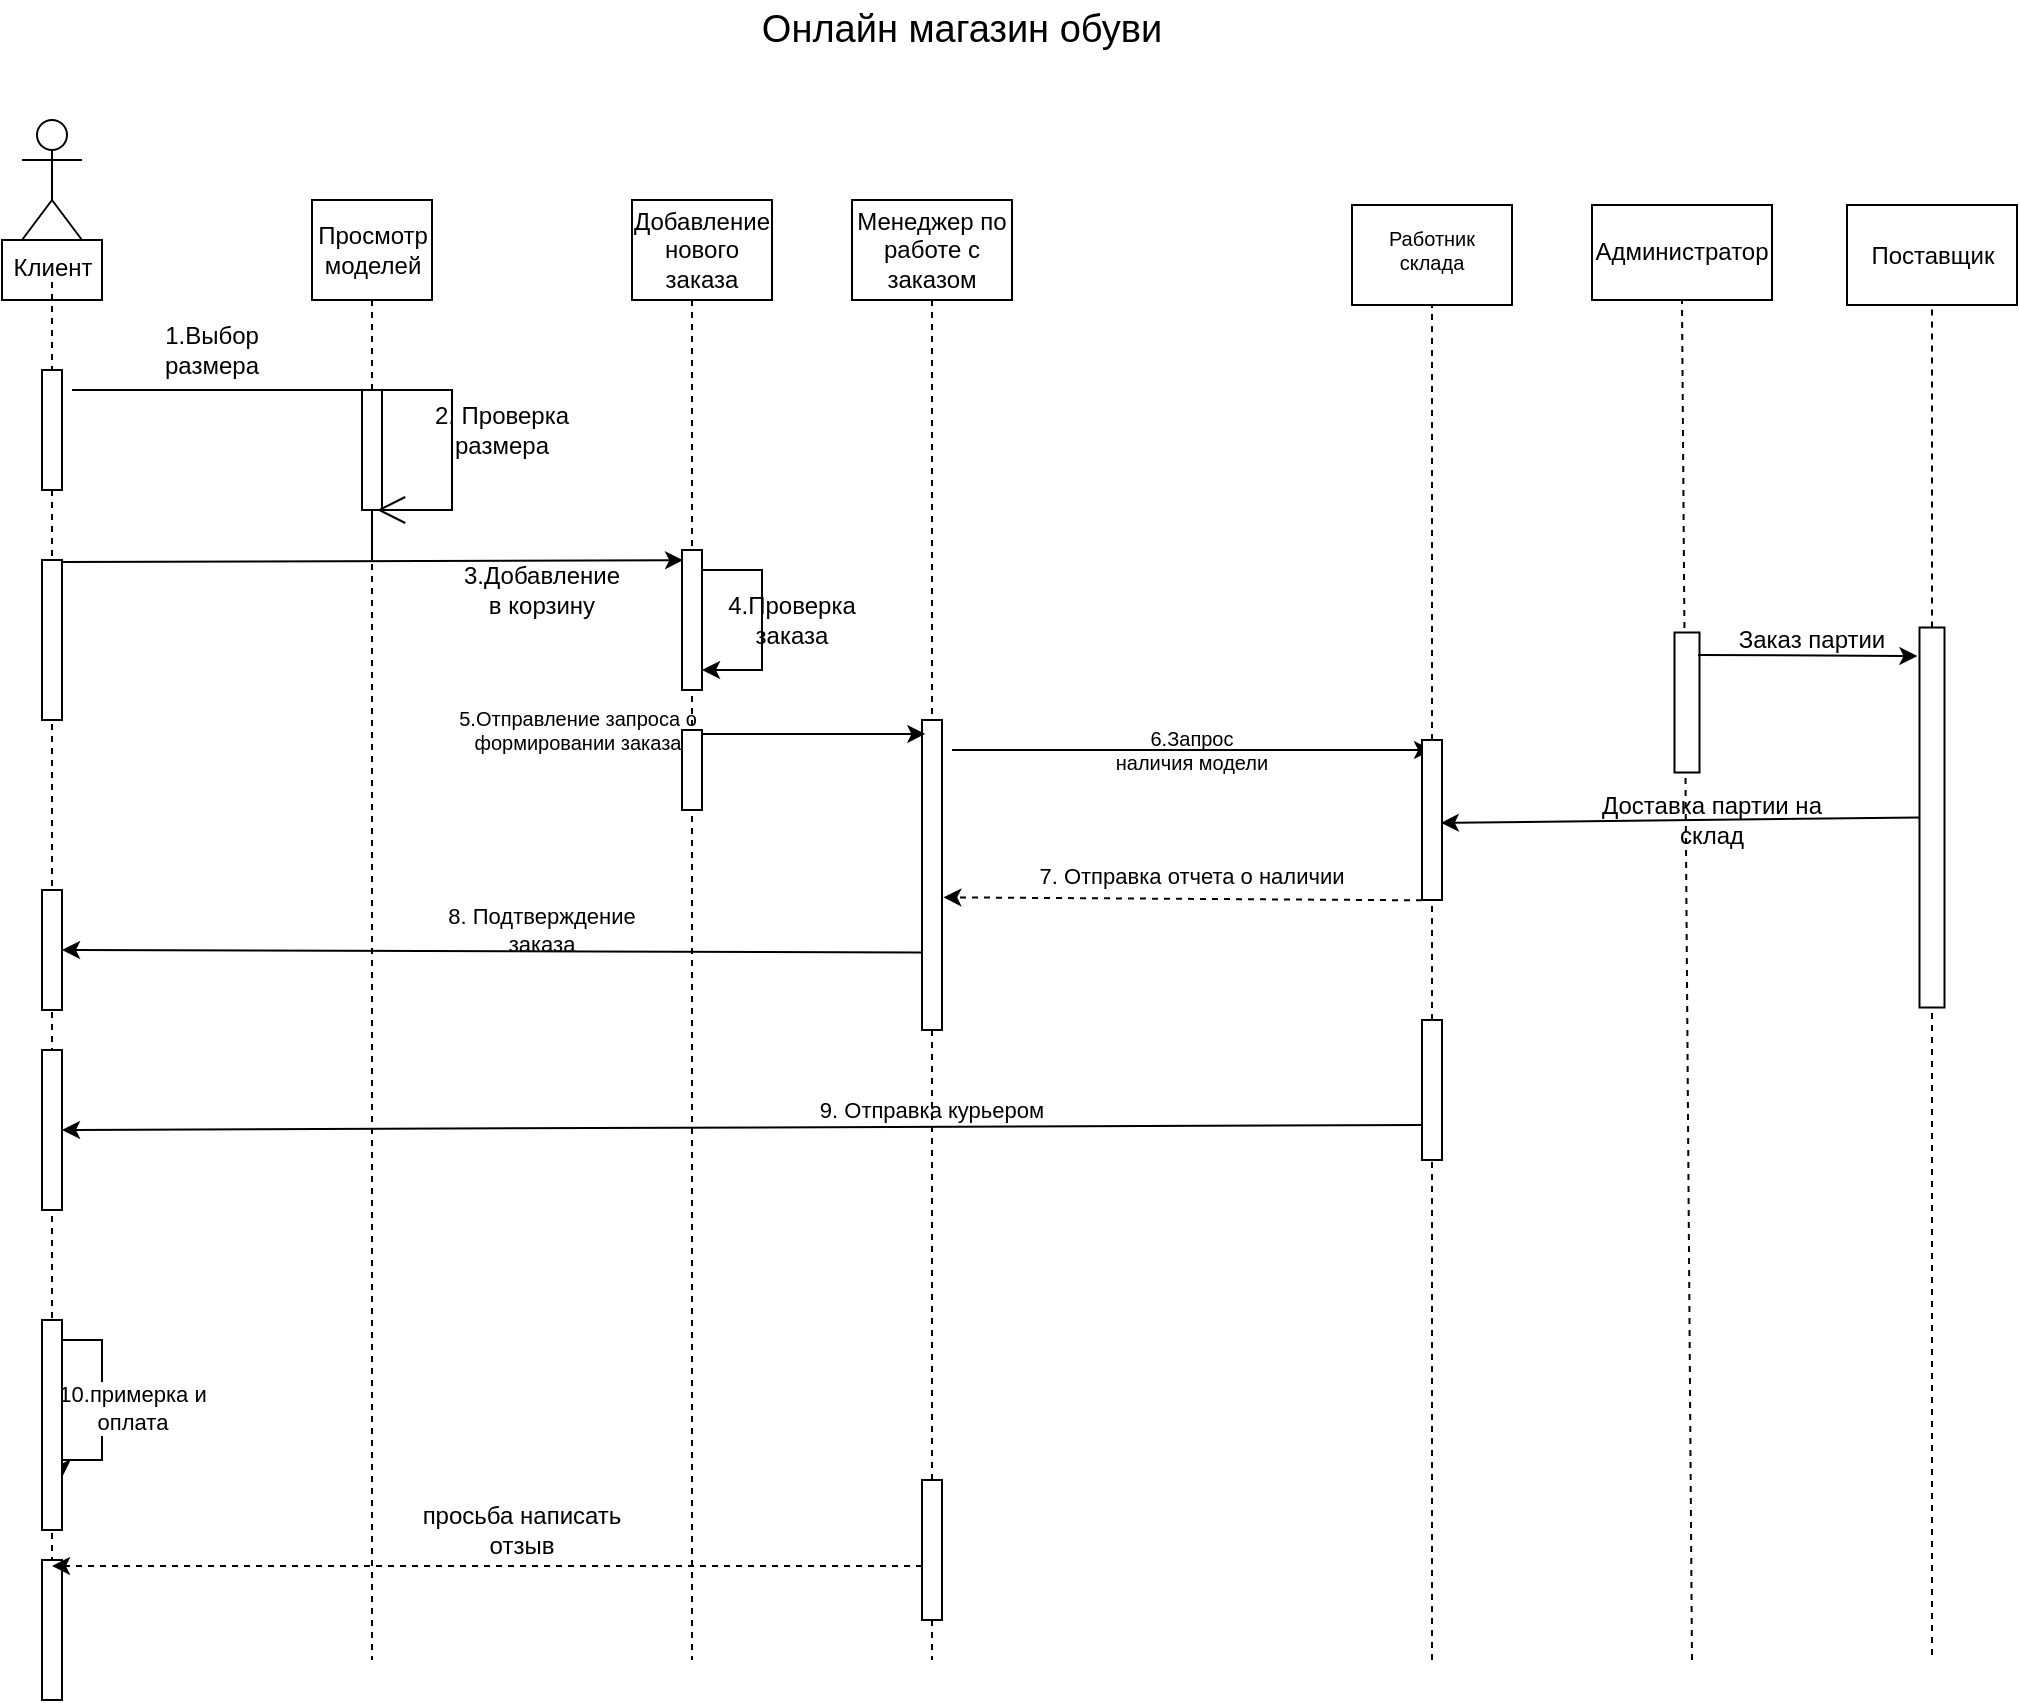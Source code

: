 <mxfile version="20.4.1" type="device"><diagram id="q7fMHeUXxeojgQZSm8FZ" name="Страница 1"><mxGraphModel dx="1673" dy="934" grid="1" gridSize="10" guides="1" tooltips="1" connect="1" arrows="1" fold="1" page="1" pageScale="1" pageWidth="3300" pageHeight="4681" math="0" shadow="0"><root><mxCell id="0"/><mxCell id="1" parent="0"/><mxCell id="g4eaWQ2veyCki4FpdJC--3" value="" style="endArrow=none;dashed=1;html=1;rounded=0;exitX=0.5;exitY=0.5;exitDx=0;exitDy=0;exitPerimeter=0;startArrow=none;" parent="1" source="mnKjSs7eArepz01_3r3F-10" edge="1"><mxGeometry width="50" height="50" relative="1" as="geometry"><mxPoint x="520" y="370" as="sourcePoint"/><mxPoint x="160" y="840" as="targetPoint"/></mxGeometry></mxCell><mxCell id="g4eaWQ2veyCki4FpdJC--7" value="" style="rounded=0;whiteSpace=wrap;html=1;" parent="1" vertex="1"><mxGeometry x="135" y="130" width="50" height="30" as="geometry"/></mxCell><mxCell id="g4eaWQ2veyCki4FpdJC--9" value="Клиент" style="shape=umlActor;verticalLabelPosition=bottom;verticalAlign=top;html=1;outlineConnect=0;" parent="1" vertex="1"><mxGeometry x="145" y="70" width="30" height="60" as="geometry"/></mxCell><mxCell id="g4eaWQ2veyCki4FpdJC--10" value="" style="rounded=0;whiteSpace=wrap;html=1;" parent="1" vertex="1"><mxGeometry x="290" y="110" width="60" height="50" as="geometry"/></mxCell><mxCell id="g4eaWQ2veyCki4FpdJC--11" value="" style="endArrow=none;dashed=1;html=1;rounded=0;startArrow=none;" parent="1" edge="1"><mxGeometry width="50" height="50" relative="1" as="geometry"><mxPoint x="320" y="290" as="sourcePoint"/><mxPoint x="320" y="840" as="targetPoint"/><Array as="points"><mxPoint x="320" y="240"/></Array></mxGeometry></mxCell><mxCell id="g4eaWQ2veyCki4FpdJC--12" value="Просмотр моделей" style="text;html=1;align=center;verticalAlign=middle;whiteSpace=wrap;rounded=0;" parent="1" vertex="1"><mxGeometry x="287.5" y="120" width="65" height="30" as="geometry"/></mxCell><mxCell id="g4eaWQ2veyCki4FpdJC--13" value="" style="rounded=0;whiteSpace=wrap;html=1;rotation=90;" parent="1" vertex="1"><mxGeometry x="130" y="220" width="60" height="10" as="geometry"/></mxCell><mxCell id="g4eaWQ2veyCki4FpdJC--14" value="" style="endArrow=none;dashed=1;html=1;rounded=0;exitX=0.5;exitY=0.5;exitDx=0;exitDy=0;exitPerimeter=0;startArrow=none;" parent="1" source="g4eaWQ2veyCki4FpdJC--7" target="g4eaWQ2veyCki4FpdJC--13" edge="1"><mxGeometry width="50" height="50" relative="1" as="geometry"><mxPoint x="160" y="145" as="sourcePoint"/><mxPoint x="160" y="480" as="targetPoint"/></mxGeometry></mxCell><mxCell id="g4eaWQ2veyCki4FpdJC--15" value="" style="endArrow=none;html=1;rounded=0;entryX=0;entryY=1;entryDx=0;entryDy=0;" parent="1" target="g4eaWQ2veyCki4FpdJC--16" edge="1"><mxGeometry width="50" height="50" relative="1" as="geometry"><mxPoint x="170" y="205" as="sourcePoint"/><mxPoint x="320" y="200" as="targetPoint"/></mxGeometry></mxCell><mxCell id="g4eaWQ2veyCki4FpdJC--16" value="" style="rounded=0;whiteSpace=wrap;html=1;rotation=90;" parent="1" vertex="1"><mxGeometry x="290" y="230" width="60" height="10" as="geometry"/></mxCell><mxCell id="g4eaWQ2veyCki4FpdJC--17" value="" style="endArrow=none;dashed=1;html=1;rounded=0;" parent="1" target="g4eaWQ2veyCki4FpdJC--16" edge="1"><mxGeometry width="50" height="50" relative="1" as="geometry"><mxPoint x="320" y="160" as="sourcePoint"/><mxPoint x="320" y="480" as="targetPoint"/><Array as="points"/></mxGeometry></mxCell><mxCell id="g4eaWQ2veyCki4FpdJC--19" value="1.Выбор размера" style="text;html=1;align=center;verticalAlign=middle;whiteSpace=wrap;rounded=0;" parent="1" vertex="1"><mxGeometry x="210" y="170" width="60" height="30" as="geometry"/></mxCell><mxCell id="g4eaWQ2veyCki4FpdJC--21" value="" style="endArrow=open;endFill=1;endSize=12;html=1;rounded=0;exitX=0;exitY=0;exitDx=0;exitDy=0;entryX=1;entryY=0.25;entryDx=0;entryDy=0;" parent="1" source="g4eaWQ2veyCki4FpdJC--16" target="g4eaWQ2veyCki4FpdJC--16" edge="1"><mxGeometry width="160" relative="1" as="geometry"><mxPoint x="460" y="330" as="sourcePoint"/><mxPoint x="325" y="270" as="targetPoint"/><Array as="points"><mxPoint x="360" y="205"/><mxPoint x="360" y="265"/></Array></mxGeometry></mxCell><mxCell id="g4eaWQ2veyCki4FpdJC--24" value="2. Проверка размера" style="text;html=1;align=center;verticalAlign=middle;whiteSpace=wrap;rounded=0;" parent="1" vertex="1"><mxGeometry x="350" y="210" width="70" height="30" as="geometry"/></mxCell><mxCell id="g4eaWQ2veyCki4FpdJC--26" value="" style="endArrow=none;dashed=1;html=1;rounded=0;startArrow=none;exitX=1;exitY=0.5;exitDx=0;exitDy=0;" parent="1" source="g4eaWQ2veyCki4FpdJC--13" target="g4eaWQ2veyCki4FpdJC--25" edge="1"><mxGeometry width="50" height="50" relative="1" as="geometry"><mxPoint x="160" y="260" as="sourcePoint"/><mxPoint x="160" y="480" as="targetPoint"/></mxGeometry></mxCell><mxCell id="g4eaWQ2veyCki4FpdJC--30" value="" style="endArrow=none;dashed=1;html=1;rounded=0;startArrow=none;" parent="1" source="mnKjSs7eArepz01_3r3F-4" edge="1"><mxGeometry width="50" height="50" relative="1" as="geometry"><mxPoint x="600" y="160" as="sourcePoint"/><mxPoint x="600" y="840" as="targetPoint"/></mxGeometry></mxCell><mxCell id="g4eaWQ2veyCki4FpdJC--31" value="" style="endArrow=none;dashed=1;html=1;rounded=0;startArrow=none;" parent="1" source="g4eaWQ2veyCki4FpdJC--53" edge="1"><mxGeometry width="50" height="50" relative="1" as="geometry"><mxPoint x="850" y="480" as="sourcePoint"/><mxPoint x="850" y="160" as="targetPoint"/></mxGeometry></mxCell><mxCell id="g4eaWQ2veyCki4FpdJC--33" value="" style="endArrow=none;dashed=1;html=1;rounded=0;startArrow=none;" parent="1" source="g4eaWQ2veyCki4FpdJC--16" edge="1"><mxGeometry width="50" height="50" relative="1" as="geometry"><mxPoint x="320" y="265" as="sourcePoint"/><mxPoint x="320" y="290" as="targetPoint"/><Array as="points"/></mxGeometry></mxCell><mxCell id="g4eaWQ2veyCki4FpdJC--34" value="" style="endArrow=classic;html=1;rounded=0;exitX=0.9;exitY=0.013;exitDx=0;exitDy=0;exitPerimeter=0;entryX=0.073;entryY=0.943;entryDx=0;entryDy=0;entryPerimeter=0;" parent="1" source="g4eaWQ2veyCki4FpdJC--25" target="g4eaWQ2veyCki4FpdJC--41" edge="1"><mxGeometry width="50" height="50" relative="1" as="geometry"><mxPoint x="520" y="340" as="sourcePoint"/><mxPoint x="314" y="292.97" as="targetPoint"/></mxGeometry></mxCell><mxCell id="g4eaWQ2veyCki4FpdJC--35" value="3.Добавление в корзину" style="text;html=1;align=center;verticalAlign=middle;whiteSpace=wrap;rounded=0;" parent="1" vertex="1"><mxGeometry x="365" y="290" width="80" height="30" as="geometry"/></mxCell><mxCell id="g4eaWQ2veyCki4FpdJC--36" value="" style="rounded=0;whiteSpace=wrap;html=1;" parent="1" vertex="1"><mxGeometry x="450" y="110" width="70" height="50" as="geometry"/></mxCell><mxCell id="g4eaWQ2veyCki4FpdJC--37" value="" style="rounded=0;whiteSpace=wrap;html=1;" parent="1" vertex="1"><mxGeometry x="560" y="110" width="80" height="50" as="geometry"/></mxCell><mxCell id="g4eaWQ2veyCki4FpdJC--38" value="" style="rounded=0;whiteSpace=wrap;html=1;" parent="1" vertex="1"><mxGeometry x="810" y="112.5" width="80" height="50" as="geometry"/></mxCell><mxCell id="g4eaWQ2veyCki4FpdJC--39" value="Добавление нового заказа" style="text;html=1;align=center;verticalAlign=middle;whiteSpace=wrap;rounded=0;" parent="1" vertex="1"><mxGeometry x="450" y="112.5" width="70" height="45" as="geometry"/></mxCell><mxCell id="g4eaWQ2veyCki4FpdJC--42" value="" style="endArrow=classic;html=1;rounded=0;" parent="1" edge="1"><mxGeometry width="50" height="50" relative="1" as="geometry"><mxPoint x="485" y="295" as="sourcePoint"/><mxPoint x="485" y="345" as="targetPoint"/><Array as="points"><mxPoint x="515" y="295"/><mxPoint x="515" y="345"/></Array></mxGeometry></mxCell><mxCell id="g4eaWQ2veyCki4FpdJC--43" value="4.Проверка заказа" style="text;html=1;align=center;verticalAlign=middle;whiteSpace=wrap;rounded=0;" parent="1" vertex="1"><mxGeometry x="500" y="310" width="60" height="20" as="geometry"/></mxCell><mxCell id="g4eaWQ2veyCki4FpdJC--45" value="Менеджер по работе с заказом" style="text;html=1;align=center;verticalAlign=middle;whiteSpace=wrap;rounded=0;" parent="1" vertex="1"><mxGeometry x="560" y="115" width="80" height="40" as="geometry"/></mxCell><mxCell id="g4eaWQ2veyCki4FpdJC--46" value="" style="rounded=0;whiteSpace=wrap;html=1;rotation=90;" parent="1" vertex="1"><mxGeometry x="522.5" y="442.5" width="155" height="10" as="geometry"/></mxCell><mxCell id="g4eaWQ2veyCki4FpdJC--47" value="" style="endArrow=none;dashed=1;html=1;rounded=0;" parent="1" target="g4eaWQ2veyCki4FpdJC--46" edge="1"><mxGeometry width="50" height="50" relative="1" as="geometry"><mxPoint x="600" y="160" as="sourcePoint"/><mxPoint x="600" y="480" as="targetPoint"/></mxGeometry></mxCell><mxCell id="g4eaWQ2veyCki4FpdJC--48" value="" style="endArrow=classic;html=1;rounded=0;entryX=0.045;entryY=0.833;entryDx=0;entryDy=0;entryPerimeter=0;" parent="1" target="g4eaWQ2veyCki4FpdJC--46" edge="1"><mxGeometry width="50" height="50" relative="1" as="geometry"><mxPoint x="480" y="377" as="sourcePoint"/><mxPoint x="610" y="300" as="targetPoint"/></mxGeometry></mxCell><mxCell id="g4eaWQ2veyCki4FpdJC--49" value="5.Отправление запроса о формировании заказа" style="text;html=1;align=center;verticalAlign=middle;whiteSpace=wrap;rounded=0;fontSize=10;" parent="1" vertex="1"><mxGeometry x="352.5" y="370" width="140" height="10" as="geometry"/></mxCell><mxCell id="g4eaWQ2veyCki4FpdJC--51" value="Работник склада" style="text;html=1;align=center;verticalAlign=middle;whiteSpace=wrap;rounded=0;fontSize=10;" parent="1" vertex="1"><mxGeometry x="820" y="120" width="60" height="30" as="geometry"/></mxCell><mxCell id="g4eaWQ2veyCki4FpdJC--52" value="" style="endArrow=classic;html=1;rounded=0;fontSize=10;entryX=0.5;entryY=0.063;entryDx=0;entryDy=0;entryPerimeter=0;" parent="1" target="g4eaWQ2veyCki4FpdJC--53" edge="1"><mxGeometry width="50" height="50" relative="1" as="geometry"><mxPoint x="610" y="385" as="sourcePoint"/><mxPoint x="700" y="360" as="targetPoint"/></mxGeometry></mxCell><mxCell id="g4eaWQ2veyCki4FpdJC--53" value="" style="html=1;points=[];perimeter=orthogonalPerimeter;fontSize=10;" parent="1" vertex="1"><mxGeometry x="845" y="380" width="10" height="80" as="geometry"/></mxCell><mxCell id="g4eaWQ2veyCki4FpdJC--54" value="" style="endArrow=none;dashed=1;html=1;rounded=0;startArrow=none;" parent="1" source="IeWvhuPRnahyRZ_hc8om-7" target="g4eaWQ2veyCki4FpdJC--53" edge="1"><mxGeometry width="50" height="50" relative="1" as="geometry"><mxPoint x="850" y="640" as="sourcePoint"/><mxPoint x="850" y="160" as="targetPoint"/></mxGeometry></mxCell><mxCell id="g4eaWQ2veyCki4FpdJC--55" value="6.Запрос наличия модели" style="text;html=1;align=center;verticalAlign=middle;whiteSpace=wrap;rounded=0;fontSize=10;" parent="1" vertex="1"><mxGeometry x="690" y="370" width="80" height="30" as="geometry"/></mxCell><mxCell id="g4eaWQ2veyCki4FpdJC--56" value="Онлайн магазин обуви" style="text;html=1;strokeColor=none;fillColor=none;align=center;verticalAlign=middle;whiteSpace=wrap;rounded=0;fontSize=19;" parent="1" vertex="1"><mxGeometry x="505" y="10" width="220" height="30" as="geometry"/></mxCell><mxCell id="g4eaWQ2veyCki4FpdJC--57" value="" style="endArrow=classic;html=1;rounded=0;fontSize=19;exitX=0;exitY=1.002;exitDx=0;exitDy=0;exitPerimeter=0;entryX=0.572;entryY=-0.067;entryDx=0;entryDy=0;entryPerimeter=0;dashed=1;" parent="1" source="g4eaWQ2veyCki4FpdJC--53" target="g4eaWQ2veyCki4FpdJC--46" edge="1"><mxGeometry width="50" height="50" relative="1" as="geometry"><mxPoint x="560" y="380" as="sourcePoint"/><mxPoint x="610" y="460" as="targetPoint"/></mxGeometry></mxCell><mxCell id="IeWvhuPRnahyRZ_hc8om-1" value="7. Отправка отчета о наличии" style="text;html=1;align=center;verticalAlign=middle;whiteSpace=wrap;rounded=0;fontSize=11;" parent="1" vertex="1"><mxGeometry x="650" y="432.5" width="160" height="30" as="geometry"/></mxCell><mxCell id="IeWvhuPRnahyRZ_hc8om-5" value="" style="endArrow=classic;html=1;rounded=0;strokeWidth=1;fontSize=11;exitX=0.75;exitY=1;exitDx=0;exitDy=0;entryX=0.5;entryY=0;entryDx=0;entryDy=0;" parent="1" source="g4eaWQ2veyCki4FpdJC--46" target="IeWvhuPRnahyRZ_hc8om-10" edge="1"><mxGeometry width="50" height="50" relative="1" as="geometry"><mxPoint x="550" y="350" as="sourcePoint"/><mxPoint x="485.67" y="506.2" as="targetPoint"/></mxGeometry></mxCell><mxCell id="IeWvhuPRnahyRZ_hc8om-6" value="8. Подтверждение заказа" style="text;html=1;align=center;verticalAlign=middle;whiteSpace=wrap;rounded=0;fontSize=11;" parent="1" vertex="1"><mxGeometry x="345" y="460" width="120" height="30" as="geometry"/></mxCell><mxCell id="IeWvhuPRnahyRZ_hc8om-4" value="" style="endArrow=none;dashed=1;html=1;rounded=0;" parent="1" edge="1"><mxGeometry width="50" height="50" relative="1" as="geometry"><mxPoint x="480" y="160" as="sourcePoint"/><mxPoint x="480" y="840" as="targetPoint"/></mxGeometry></mxCell><mxCell id="g4eaWQ2veyCki4FpdJC--44" value="" style="rounded=0;whiteSpace=wrap;html=1;rotation=90;" parent="1" vertex="1"><mxGeometry x="460" y="390" width="40" height="10" as="geometry"/></mxCell><mxCell id="g4eaWQ2veyCki4FpdJC--41" value="" style="rounded=0;whiteSpace=wrap;html=1;rotation=90;" parent="1" vertex="1"><mxGeometry x="445" y="315" width="70" height="10" as="geometry"/></mxCell><mxCell id="IeWvhuPRnahyRZ_hc8om-7" value="" style="rounded=0;whiteSpace=wrap;html=1;fontSize=11;rotation=90;" parent="1" vertex="1"><mxGeometry x="815" y="550" width="70" height="10" as="geometry"/></mxCell><mxCell id="IeWvhuPRnahyRZ_hc8om-14" value="" style="endArrow=none;dashed=1;html=1;rounded=0;" parent="1" target="IeWvhuPRnahyRZ_hc8om-7" edge="1"><mxGeometry width="50" height="50" relative="1" as="geometry"><mxPoint x="850" y="840" as="sourcePoint"/><mxPoint x="850" y="460" as="targetPoint"/></mxGeometry></mxCell><mxCell id="IeWvhuPRnahyRZ_hc8om-15" value="" style="endArrow=classic;html=1;rounded=0;strokeWidth=1;fontSize=11;exitX=0.75;exitY=1;exitDx=0;exitDy=0;entryX=0.5;entryY=0;entryDx=0;entryDy=0;" parent="1" source="IeWvhuPRnahyRZ_hc8om-7" target="IeWvhuPRnahyRZ_hc8om-19" edge="1"><mxGeometry width="50" height="50" relative="1" as="geometry"><mxPoint x="330" y="420" as="sourcePoint"/><mxPoint x="160" y="573" as="targetPoint"/></mxGeometry></mxCell><mxCell id="IeWvhuPRnahyRZ_hc8om-20" value="9. Отправка курьером" style="text;html=1;strokeColor=none;fillColor=none;align=center;verticalAlign=middle;whiteSpace=wrap;rounded=0;fontSize=11;" parent="1" vertex="1"><mxGeometry x="520" y="550" width="160" height="30" as="geometry"/></mxCell><mxCell id="IeWvhuPRnahyRZ_hc8om-22" value="10.примерка и&lt;br&gt;оплата" style="edgeStyle=orthogonalEdgeStyle;rounded=0;orthogonalLoop=1;jettySize=auto;html=1;exitX=0;exitY=0;exitDx=0;exitDy=0;entryX=0.75;entryY=0;entryDx=0;entryDy=0;strokeWidth=1;fontSize=11;startArrow=none;startFill=0;" parent="1" source="IeWvhuPRnahyRZ_hc8om-21" target="IeWvhuPRnahyRZ_hc8om-21" edge="1"><mxGeometry x="0.081" y="15" relative="1" as="geometry"><Array as="points"><mxPoint x="165" y="680"/><mxPoint x="185" y="680"/><mxPoint x="185" y="740"/><mxPoint x="165" y="740"/></Array><mxPoint as="offset"/></mxGeometry></mxCell><mxCell id="mnKjSs7eArepz01_3r3F-1" value="" style="endArrow=none;dashed=1;html=1;rounded=0;startArrow=none;" edge="1" parent="1" source="mnKjSs7eArepz01_3r3F-18"><mxGeometry width="50" height="50" relative="1" as="geometry"><mxPoint x="1100" y="837.5" as="sourcePoint"/><mxPoint x="1100" y="157.5" as="targetPoint"/></mxGeometry></mxCell><mxCell id="mnKjSs7eArepz01_3r3F-2" value="Поставщик" style="rounded=0;whiteSpace=wrap;html=1;" vertex="1" parent="1"><mxGeometry x="1057.5" y="112.5" width="85" height="50" as="geometry"/></mxCell><mxCell id="mnKjSs7eArepz01_3r3F-4" value="" style="rounded=0;whiteSpace=wrap;html=1;rotation=90;" vertex="1" parent="1"><mxGeometry x="565" y="780" width="70" height="10" as="geometry"/></mxCell><mxCell id="mnKjSs7eArepz01_3r3F-5" value="" style="endArrow=none;dashed=1;html=1;rounded=0;startArrow=none;" edge="1" parent="1" source="g4eaWQ2veyCki4FpdJC--46" target="mnKjSs7eArepz01_3r3F-4"><mxGeometry width="50" height="50" relative="1" as="geometry"><mxPoint x="600" y="525" as="sourcePoint"/><mxPoint x="600" y="840" as="targetPoint"/></mxGeometry></mxCell><mxCell id="mnKjSs7eArepz01_3r3F-10" value="" style="rounded=0;whiteSpace=wrap;html=1;rotation=90;" vertex="1" parent="1"><mxGeometry x="125" y="820" width="70" height="10" as="geometry"/></mxCell><mxCell id="mnKjSs7eArepz01_3r3F-11" value="" style="endArrow=none;dashed=1;html=1;rounded=0;exitX=0.5;exitY=0.5;exitDx=0;exitDy=0;exitPerimeter=0;startArrow=none;" edge="1" parent="1" source="IeWvhuPRnahyRZ_hc8om-21" target="mnKjSs7eArepz01_3r3F-10"><mxGeometry width="50" height="50" relative="1" as="geometry"><mxPoint x="160" y="722.5" as="sourcePoint"/><mxPoint x="160" y="840" as="targetPoint"/></mxGeometry></mxCell><mxCell id="IeWvhuPRnahyRZ_hc8om-21" value="" style="rounded=0;whiteSpace=wrap;html=1;fontSize=11;rotation=90;" parent="1" vertex="1"><mxGeometry x="107.5" y="717.5" width="105" height="10" as="geometry"/></mxCell><mxCell id="IeWvhuPRnahyRZ_hc8om-23" value="" style="endArrow=none;dashed=1;html=1;rounded=0;exitX=0.5;exitY=0.5;exitDx=0;exitDy=0;exitPerimeter=0;startArrow=none;" parent="1" source="g4eaWQ2veyCki4FpdJC--25" target="IeWvhuPRnahyRZ_hc8om-21" edge="1"><mxGeometry width="50" height="50" relative="1" as="geometry"><mxPoint x="160" y="330" as="sourcePoint"/><mxPoint x="160" y="840" as="targetPoint"/></mxGeometry></mxCell><mxCell id="IeWvhuPRnahyRZ_hc8om-19" value="" style="rounded=0;whiteSpace=wrap;html=1;fontSize=11;rotation=90;" parent="1" vertex="1"><mxGeometry x="120" y="570" width="80" height="10" as="geometry"/></mxCell><mxCell id="IeWvhuPRnahyRZ_hc8om-10" value="" style="rounded=0;whiteSpace=wrap;html=1;fontSize=11;rotation=90;" parent="1" vertex="1"><mxGeometry x="130" y="480" width="60" height="10" as="geometry"/></mxCell><mxCell id="g4eaWQ2veyCki4FpdJC--25" value="" style="html=1;points=[];perimeter=orthogonalPerimeter;" parent="1" vertex="1"><mxGeometry x="155" y="290" width="10" height="80" as="geometry"/></mxCell><mxCell id="mnKjSs7eArepz01_3r3F-12" value="просьба написать отзыв" style="text;html=1;strokeColor=none;fillColor=none;align=center;verticalAlign=middle;whiteSpace=wrap;rounded=0;" vertex="1" parent="1"><mxGeometry x="340" y="760" width="110" height="30" as="geometry"/></mxCell><mxCell id="mnKjSs7eArepz01_3r3F-14" value="" style="endArrow=classic;html=1;rounded=0;dashed=1;exitX=0.614;exitY=1;exitDx=0;exitDy=0;exitPerimeter=0;" edge="1" parent="1" source="mnKjSs7eArepz01_3r3F-4"><mxGeometry width="50" height="50" relative="1" as="geometry"><mxPoint x="390" y="630" as="sourcePoint"/><mxPoint x="160" y="793" as="targetPoint"/></mxGeometry></mxCell><mxCell id="mnKjSs7eArepz01_3r3F-18" value="" style="rounded=0;whiteSpace=wrap;html=1;rotation=90;" vertex="1" parent="1"><mxGeometry x="1005" y="412.5" width="190" height="12.5" as="geometry"/></mxCell><mxCell id="mnKjSs7eArepz01_3r3F-19" value="" style="endArrow=none;dashed=1;html=1;rounded=0;" edge="1" parent="1" target="mnKjSs7eArepz01_3r3F-18"><mxGeometry width="50" height="50" relative="1" as="geometry"><mxPoint x="1100" y="837.5" as="sourcePoint"/><mxPoint x="1100" y="157.5" as="targetPoint"/></mxGeometry></mxCell><mxCell id="mnKjSs7eArepz01_3r3F-20" value="Администратор" style="rounded=0;whiteSpace=wrap;html=1;" vertex="1" parent="1"><mxGeometry x="930" y="112.5" width="90" height="47.5" as="geometry"/></mxCell><mxCell id="mnKjSs7eArepz01_3r3F-21" value="" style="endArrow=none;dashed=1;html=1;rounded=0;entryX=0.5;entryY=1;entryDx=0;entryDy=0;" edge="1" parent="1" target="mnKjSs7eArepz01_3r3F-20"><mxGeometry width="50" height="50" relative="1" as="geometry"><mxPoint x="980" y="840" as="sourcePoint"/><mxPoint x="590" y="350" as="targetPoint"/></mxGeometry></mxCell><mxCell id="mnKjSs7eArepz01_3r3F-24" value="" style="rounded=0;whiteSpace=wrap;html=1;rotation=90;" vertex="1" parent="1"><mxGeometry x="942.5" y="355" width="70" height="12.5" as="geometry"/></mxCell><mxCell id="mnKjSs7eArepz01_3r3F-26" value="" style="endArrow=classic;html=1;rounded=0;exitX=0.16;exitY=0.06;exitDx=0;exitDy=0;exitPerimeter=0;entryX=0.075;entryY=1.083;entryDx=0;entryDy=0;entryPerimeter=0;" edge="1" parent="1" source="mnKjSs7eArepz01_3r3F-24" target="mnKjSs7eArepz01_3r3F-18"><mxGeometry width="50" height="50" relative="1" as="geometry"><mxPoint x="720" y="430" as="sourcePoint"/><mxPoint x="1090" y="340" as="targetPoint"/></mxGeometry></mxCell><mxCell id="mnKjSs7eArepz01_3r3F-27" value="Заказ партии" style="text;html=1;strokeColor=none;fillColor=none;align=center;verticalAlign=middle;whiteSpace=wrap;rounded=0;" vertex="1" parent="1"><mxGeometry x="1000" y="315" width="80" height="30" as="geometry"/></mxCell><mxCell id="mnKjSs7eArepz01_3r3F-28" value="" style="endArrow=classic;html=1;rounded=0;entryX=0.943;entryY=0.518;entryDx=0;entryDy=0;entryPerimeter=0;exitX=0.5;exitY=1;exitDx=0;exitDy=0;" edge="1" parent="1" source="mnKjSs7eArepz01_3r3F-18" target="g4eaWQ2veyCki4FpdJC--53"><mxGeometry width="50" height="50" relative="1" as="geometry"><mxPoint x="1090" y="420" as="sourcePoint"/><mxPoint x="770" y="370" as="targetPoint"/></mxGeometry></mxCell><mxCell id="mnKjSs7eArepz01_3r3F-29" value="Доставка партии на склад" style="text;html=1;strokeColor=none;fillColor=none;align=center;verticalAlign=middle;whiteSpace=wrap;rounded=0;" vertex="1" parent="1"><mxGeometry x="930" y="405" width="120" height="30" as="geometry"/></mxCell></root></mxGraphModel></diagram></mxfile>